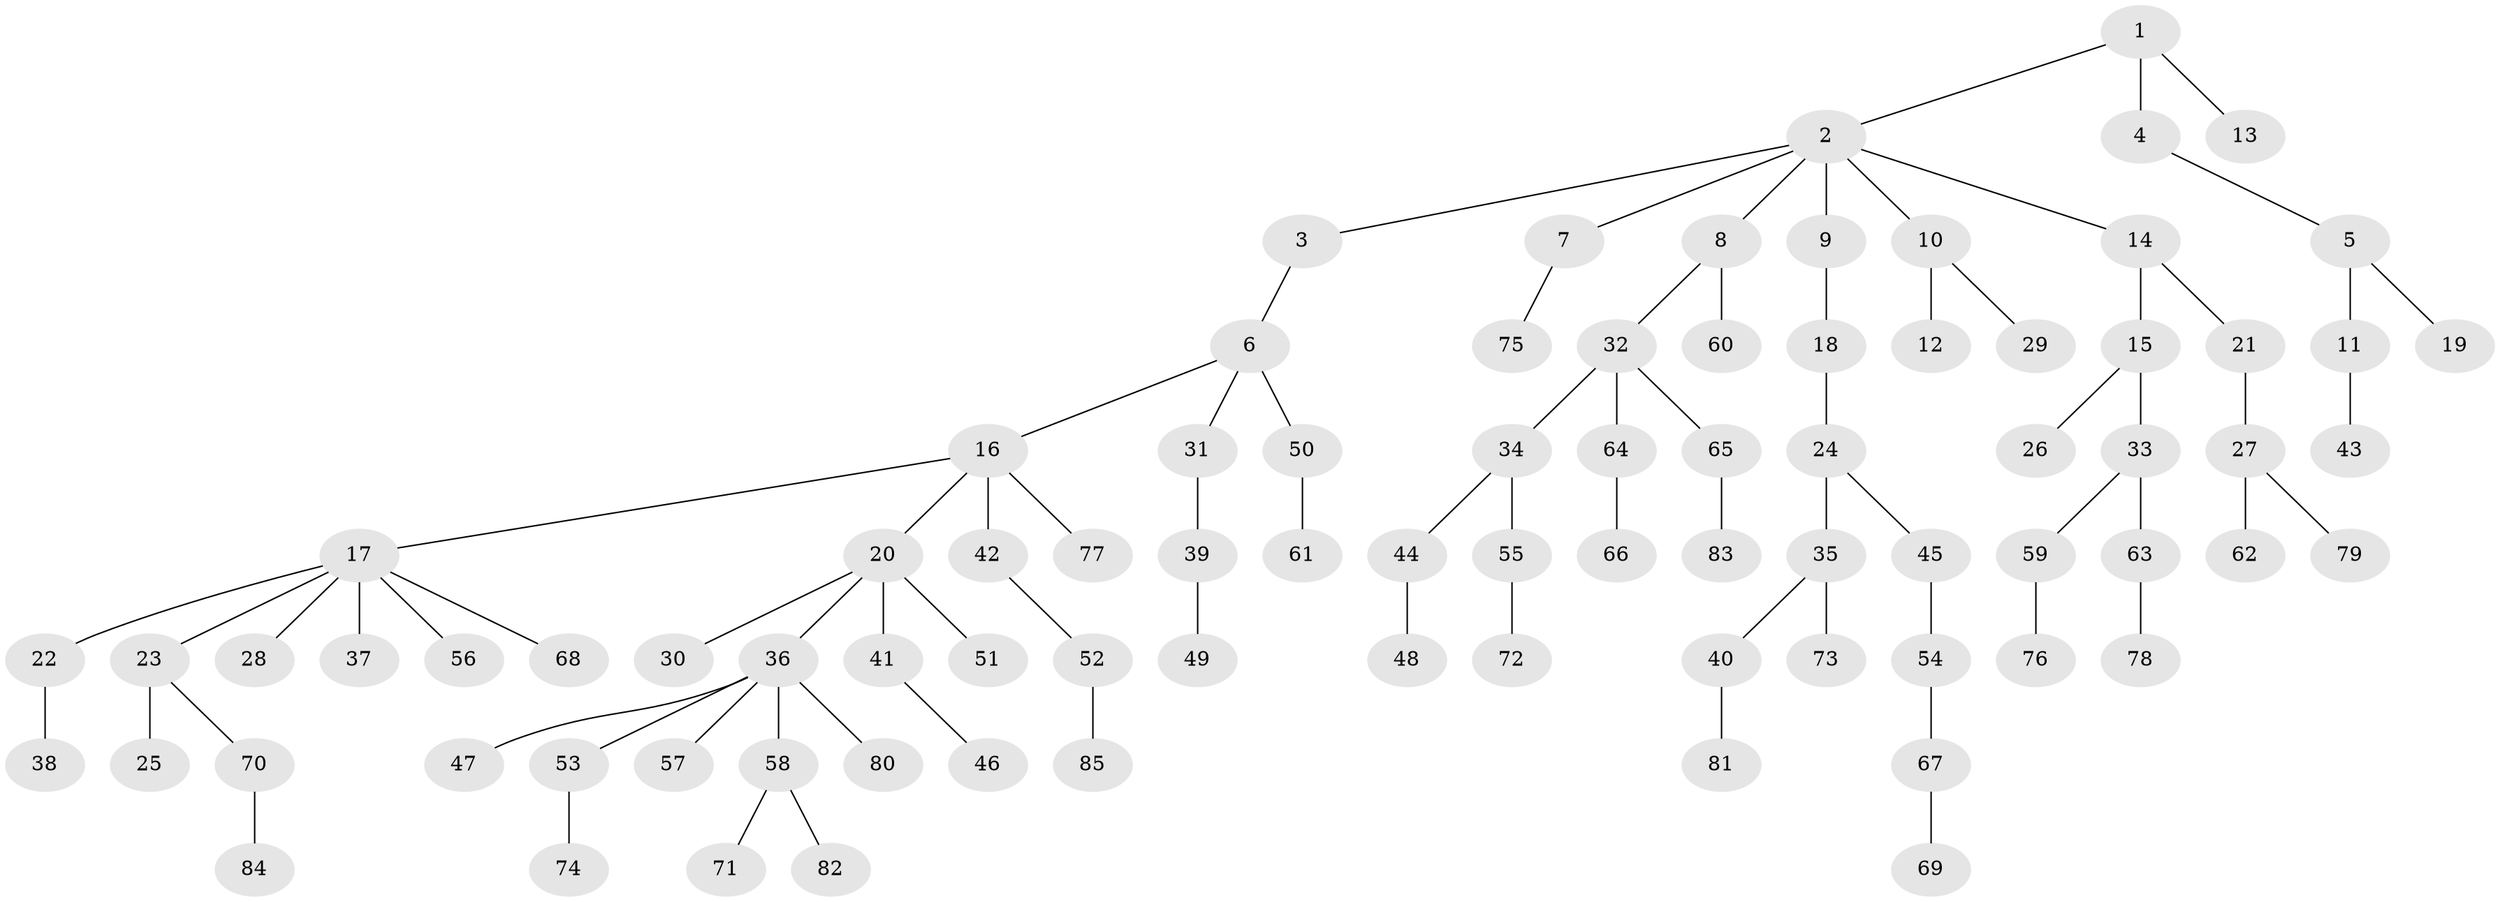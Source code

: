// Generated by graph-tools (version 1.1) at 2025/50/03/09/25 03:50:19]
// undirected, 85 vertices, 84 edges
graph export_dot {
graph [start="1"]
  node [color=gray90,style=filled];
  1;
  2;
  3;
  4;
  5;
  6;
  7;
  8;
  9;
  10;
  11;
  12;
  13;
  14;
  15;
  16;
  17;
  18;
  19;
  20;
  21;
  22;
  23;
  24;
  25;
  26;
  27;
  28;
  29;
  30;
  31;
  32;
  33;
  34;
  35;
  36;
  37;
  38;
  39;
  40;
  41;
  42;
  43;
  44;
  45;
  46;
  47;
  48;
  49;
  50;
  51;
  52;
  53;
  54;
  55;
  56;
  57;
  58;
  59;
  60;
  61;
  62;
  63;
  64;
  65;
  66;
  67;
  68;
  69;
  70;
  71;
  72;
  73;
  74;
  75;
  76;
  77;
  78;
  79;
  80;
  81;
  82;
  83;
  84;
  85;
  1 -- 2;
  1 -- 4;
  1 -- 13;
  2 -- 3;
  2 -- 7;
  2 -- 8;
  2 -- 9;
  2 -- 10;
  2 -- 14;
  3 -- 6;
  4 -- 5;
  5 -- 11;
  5 -- 19;
  6 -- 16;
  6 -- 31;
  6 -- 50;
  7 -- 75;
  8 -- 32;
  8 -- 60;
  9 -- 18;
  10 -- 12;
  10 -- 29;
  11 -- 43;
  14 -- 15;
  14 -- 21;
  15 -- 26;
  15 -- 33;
  16 -- 17;
  16 -- 20;
  16 -- 42;
  16 -- 77;
  17 -- 22;
  17 -- 23;
  17 -- 28;
  17 -- 37;
  17 -- 56;
  17 -- 68;
  18 -- 24;
  20 -- 30;
  20 -- 36;
  20 -- 41;
  20 -- 51;
  21 -- 27;
  22 -- 38;
  23 -- 25;
  23 -- 70;
  24 -- 35;
  24 -- 45;
  27 -- 62;
  27 -- 79;
  31 -- 39;
  32 -- 34;
  32 -- 64;
  32 -- 65;
  33 -- 59;
  33 -- 63;
  34 -- 44;
  34 -- 55;
  35 -- 40;
  35 -- 73;
  36 -- 47;
  36 -- 53;
  36 -- 57;
  36 -- 58;
  36 -- 80;
  39 -- 49;
  40 -- 81;
  41 -- 46;
  42 -- 52;
  44 -- 48;
  45 -- 54;
  50 -- 61;
  52 -- 85;
  53 -- 74;
  54 -- 67;
  55 -- 72;
  58 -- 71;
  58 -- 82;
  59 -- 76;
  63 -- 78;
  64 -- 66;
  65 -- 83;
  67 -- 69;
  70 -- 84;
}
